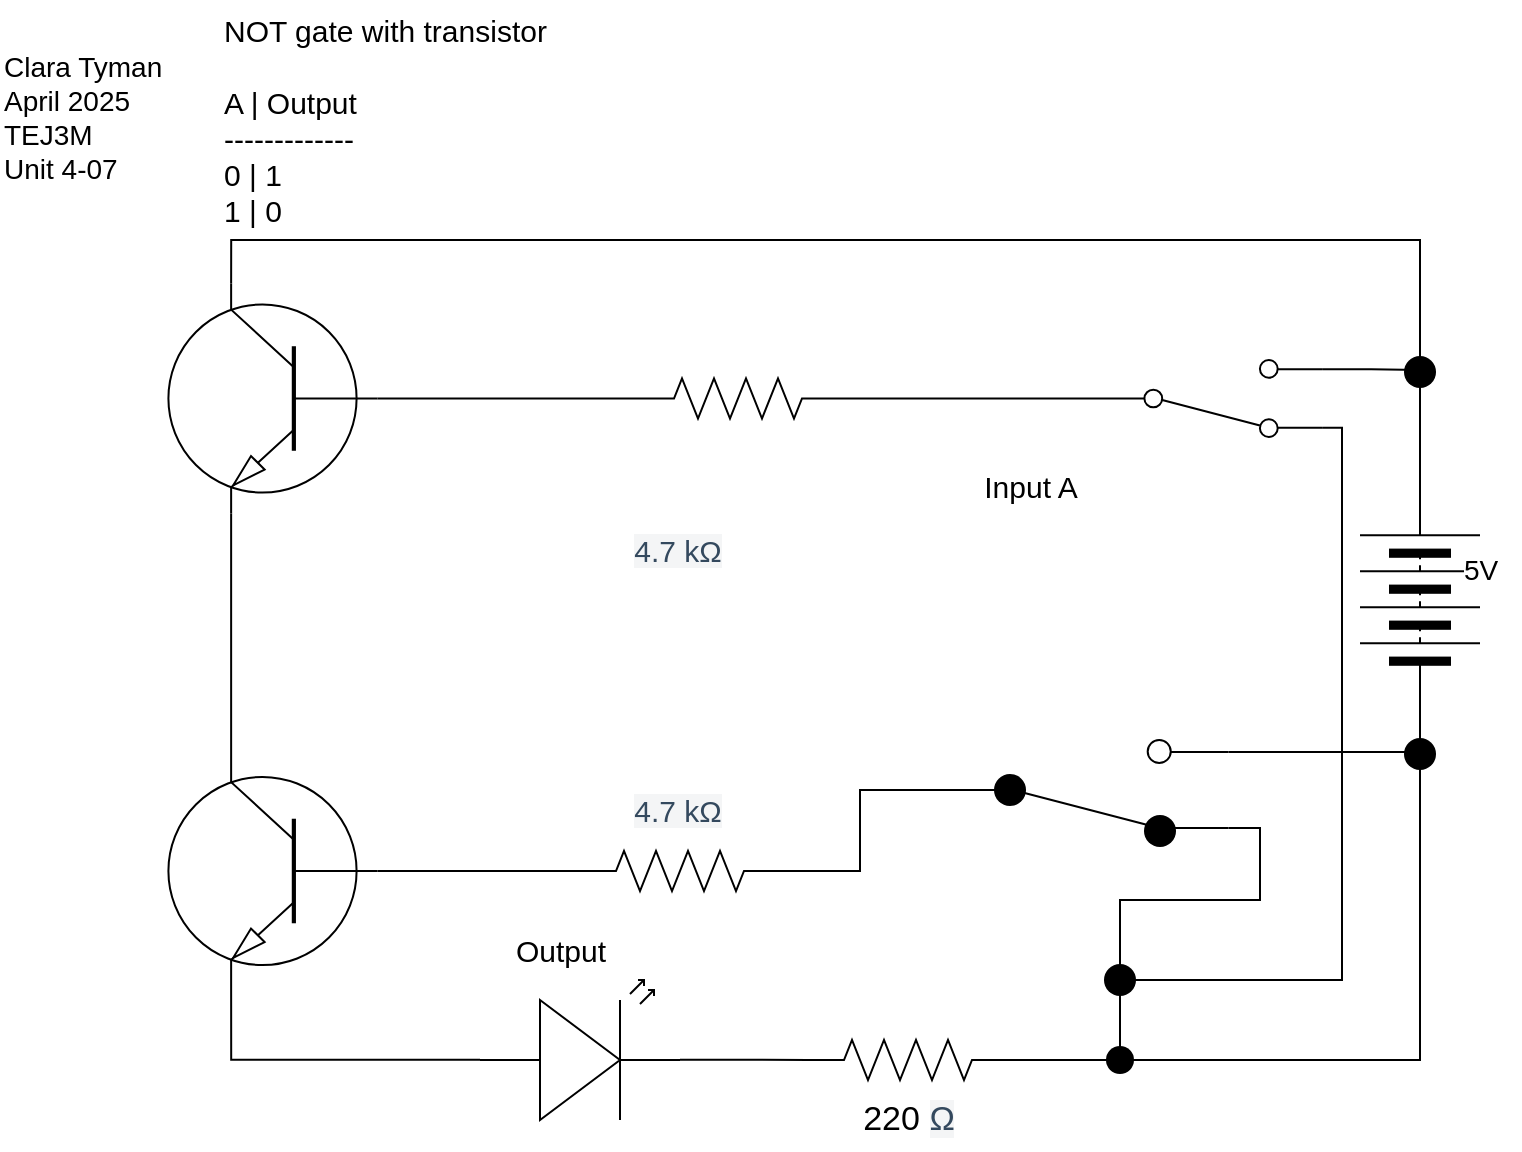 <mxfile>
    <diagram id="B0FeTpmq2C1PBKZb8BMy" name="Page-1">
        <mxGraphModel dx="766" dy="613" grid="1" gridSize="10" guides="1" tooltips="1" connect="1" arrows="1" fold="1" page="1" pageScale="1" pageWidth="827" pageHeight="1169" math="0" shadow="0">
            <root>
                <mxCell id="0"/>
                <mxCell id="1" parent="0"/>
                <mxCell id="2" value="" style="pointerEvents=1;verticalLabelPosition=bottom;shadow=0;dashed=0;align=center;html=1;verticalAlign=top;shape=mxgraph.electrical.miscellaneous.batteryStack;direction=north;" vertex="1" parent="1">
                    <mxGeometry x="690" y="260" width="60" height="100" as="geometry"/>
                </mxCell>
                <mxCell id="5" value="" style="verticalLabelPosition=bottom;shadow=0;dashed=0;align=center;html=1;verticalAlign=top;shape=mxgraph.electrical.opto_electronics.led_2;pointerEvents=1;rotation=0;" vertex="1" parent="1">
                    <mxGeometry x="250" y="500" width="100" height="70" as="geometry"/>
                </mxCell>
                <mxCell id="39" style="edgeStyle=orthogonalEdgeStyle;shape=connector;curved=0;rounded=0;html=1;exitX=1;exitY=0.12;exitDx=0;exitDy=0;strokeColor=default;align=center;verticalAlign=middle;fontFamily=Helvetica;fontSize=11;fontColor=default;labelBackgroundColor=default;endArrow=none;endFill=0;" edge="1" parent="1" source="8">
                    <mxGeometry relative="1" as="geometry">
                        <mxPoint x="720" y="195" as="targetPoint"/>
                    </mxGeometry>
                </mxCell>
                <mxCell id="49" style="edgeStyle=orthogonalEdgeStyle;shape=connector;curved=0;rounded=0;html=1;exitX=1;exitY=0.88;exitDx=0;exitDy=0;strokeColor=default;align=center;verticalAlign=middle;fontFamily=Helvetica;fontSize=11;fontColor=default;labelBackgroundColor=default;endArrow=none;endFill=0;" edge="1" parent="1" source="8">
                    <mxGeometry relative="1" as="geometry">
                        <mxPoint x="570" y="500" as="targetPoint"/>
                        <Array as="points">
                            <mxPoint x="681" y="224"/>
                            <mxPoint x="681" y="500"/>
                        </Array>
                    </mxGeometry>
                </mxCell>
                <mxCell id="8" value="" style="html=1;shape=mxgraph.electrical.electro-mechanical.twoWaySwitch;aspect=fixed;elSwitchState=2;fontFamily=Helvetica;fontSize=11;fontColor=default;labelBackgroundColor=default;flipV=1;" vertex="1" parent="1">
                    <mxGeometry x="560" y="190" width="111.06" height="38.5" as="geometry"/>
                </mxCell>
                <mxCell id="9" value="" style="shape=waypoint;sketch=0;size=6;pointerEvents=1;points=[];fillColor=none;resizable=0;rotatable=0;perimeter=centerPerimeter;snapToPoint=1;fontFamily=Helvetica;fontSize=11;fontColor=default;labelBackgroundColor=default;strokeWidth=5;" vertex="1" parent="1">
                    <mxGeometry x="560" y="530" width="20" height="20" as="geometry"/>
                </mxCell>
                <mxCell id="14" value="&lt;font style=&quot;font-size: 17px;&quot;&gt;220&amp;nbsp;&lt;span style=&quot;color: rgb(52, 73, 94); font-family: ArtifaktElement-Medium, sans-serif; text-align: left; text-wrap-mode: wrap; background-color: rgb(244, 245, 246);&quot;&gt;Ω&lt;/span&gt;&lt;/font&gt;" style="text;html=1;align=center;verticalAlign=middle;resizable=0;points=[];autosize=1;strokeColor=none;fillColor=none;fontFamily=Helvetica;fontSize=11;fontColor=default;labelBackgroundColor=default;" vertex="1" parent="1">
                    <mxGeometry x="429" y="555" width="70" height="30" as="geometry"/>
                </mxCell>
                <mxCell id="15" value="&lt;font style=&quot;font-size: 15px;&quot;&gt;Input A&lt;/font&gt;" style="text;html=1;align=center;verticalAlign=middle;resizable=0;points=[];autosize=1;strokeColor=none;fillColor=none;fontFamily=Helvetica;fontSize=11;fontColor=default;labelBackgroundColor=default;" vertex="1" parent="1">
                    <mxGeometry x="490" y="237.5" width="70" height="30" as="geometry"/>
                </mxCell>
                <mxCell id="16" value="&lt;font style=&quot;font-size: 14px;&quot;&gt;5V&lt;/font&gt;" style="text;html=1;align=center;verticalAlign=middle;resizable=0;points=[];autosize=1;strokeColor=none;fillColor=none;fontFamily=Helvetica;fontSize=11;fontColor=default;labelBackgroundColor=default;" vertex="1" parent="1">
                    <mxGeometry x="730" y="280" width="40" height="30" as="geometry"/>
                </mxCell>
                <mxCell id="17" value="&lt;span style=&quot;font-size: 15px;&quot;&gt;NOT gate with transistor&lt;/span&gt;&lt;br&gt;&lt;div&gt;&lt;div&gt;&lt;span style=&quot;font-size: 15px;&quot;&gt;&lt;br&gt;&lt;/span&gt;&lt;/div&gt;&lt;div&gt;&lt;span style=&quot;font-size: 15px;&quot;&gt;A | Output&lt;/span&gt;&lt;/div&gt;&lt;div&gt;&lt;span style=&quot;font-size: 15px;&quot;&gt;-------------&lt;/span&gt;&lt;/div&gt;&lt;div&gt;&lt;span style=&quot;font-size: 15px;&quot;&gt;0 | 1&lt;/span&gt;&lt;/div&gt;&lt;div&gt;&lt;span style=&quot;font-size: 15px;&quot;&gt;1 | 0&lt;/span&gt;&lt;/div&gt;&lt;/div&gt;" style="text;html=1;align=left;verticalAlign=middle;resizable=0;points=[];autosize=1;strokeColor=none;fillColor=none;fontFamily=Helvetica;fontSize=11;fontColor=default;labelBackgroundColor=default;" vertex="1" parent="1">
                    <mxGeometry x="120" y="10" width="180" height="120" as="geometry"/>
                </mxCell>
                <mxCell id="18" value="Clara Tyman&#xa;April 2025&#xa;TEJ3M&#xa;Unit 4-07" style="text;align=left;verticalAlign=middle;resizable=0;points=[];autosize=1;strokeColor=none;fillColor=none;fontFamily=Helvetica;fontSize=14;fontColor=default;labelBackgroundColor=default;flipH=1;flipV=1;rotation=0;" vertex="1" parent="1">
                    <mxGeometry x="10" y="28" width="100" height="80" as="geometry"/>
                </mxCell>
                <mxCell id="46" style="edgeStyle=orthogonalEdgeStyle;shape=connector;curved=0;rounded=0;html=1;exitDx=0;exitDy=0;exitPerimeter=0;entryX=0;entryY=0.5;entryDx=0;entryDy=0;strokeColor=default;align=center;verticalAlign=middle;fontFamily=Helvetica;fontSize=11;fontColor=default;labelBackgroundColor=default;endArrow=none;endFill=0;" edge="1" parent="1" source="56" target="2">
                    <mxGeometry relative="1" as="geometry"/>
                </mxCell>
                <mxCell id="21" value="" style="pointerEvents=1;verticalLabelPosition=bottom;shadow=0;dashed=0;align=center;html=1;verticalAlign=top;shape=mxgraph.electrical.resistors.resistor_2;" vertex="1" parent="1">
                    <mxGeometry x="414" y="530" width="100" height="20" as="geometry"/>
                </mxCell>
                <mxCell id="24" value="" style="pointerEvents=1;verticalLabelPosition=bottom;shadow=0;dashed=0;align=center;html=1;verticalAlign=top;shape=mxgraph.electrical.resistors.resistor_2;" vertex="1" parent="1">
                    <mxGeometry x="329" y="199.25" width="100" height="20" as="geometry"/>
                </mxCell>
                <mxCell id="38" style="edgeStyle=orthogonalEdgeStyle;html=1;exitDx=0;exitDy=0;exitPerimeter=0;endArrow=none;endFill=0;rounded=0;curved=0;entryX=1;entryY=0.5;entryDx=0;entryDy=0;" edge="1" parent="1" source="58" target="2">
                    <mxGeometry relative="1" as="geometry">
                        <mxPoint x="620" y="150" as="targetPoint"/>
                        <Array as="points">
                            <mxPoint x="720" y="130"/>
                        </Array>
                    </mxGeometry>
                </mxCell>
                <mxCell id="26" value="" style="verticalLabelPosition=bottom;shadow=0;dashed=0;align=center;html=1;verticalAlign=top;shape=mxgraph.electrical.transistors.npn_transistor_1;fontFamily=Helvetica;fontSize=11;fontColor=default;labelBackgroundColor=default;rotation=-180;flipV=1;" vertex="1" parent="1">
                    <mxGeometry x="80" y="151.75" width="132.95" height="115" as="geometry"/>
                </mxCell>
                <mxCell id="28" value="&lt;span style=&quot;color: rgb(52, 73, 94); font-family: ArtifaktElement-Medium, sans-serif; font-size: 15px; text-align: left; text-wrap-mode: wrap; background-color: rgb(244, 245, 246);&quot;&gt;4.7 kΩ&lt;/span&gt;&amp;nbsp;" style="text;html=1;align=center;verticalAlign=middle;resizable=0;points=[];autosize=1;strokeColor=none;fillColor=none;fontFamily=Helvetica;fontSize=11;fontColor=default;labelBackgroundColor=default;" vertex="1" parent="1">
                    <mxGeometry x="315" y="270" width="70" height="30" as="geometry"/>
                </mxCell>
                <mxCell id="29" value="Output" style="text;html=1;align=center;verticalAlign=middle;resizable=0;points=[];autosize=1;strokeColor=none;fillColor=none;fontFamily=Helvetica;fontSize=15;fontColor=default;labelBackgroundColor=default;" vertex="1" parent="1">
                    <mxGeometry x="255" y="470" width="70" height="30" as="geometry"/>
                </mxCell>
                <mxCell id="34" value="" style="verticalLabelPosition=bottom;shadow=0;dashed=0;align=center;html=1;verticalAlign=top;shape=mxgraph.electrical.transistors.npn_transistor_1;fontFamily=Helvetica;fontSize=11;fontColor=default;labelBackgroundColor=default;rotation=-180;flipV=1;" vertex="1" parent="1">
                    <mxGeometry x="80" y="388" width="132.95" height="115" as="geometry"/>
                </mxCell>
                <mxCell id="52" style="edgeStyle=orthogonalEdgeStyle;shape=connector;curved=0;rounded=0;html=1;exitX=1;exitY=0.5;exitDx=0;exitDy=0;exitPerimeter=0;entryX=0;entryY=0.5;entryDx=0;entryDy=0;strokeColor=default;align=center;verticalAlign=middle;fontFamily=Helvetica;fontSize=11;fontColor=default;labelBackgroundColor=default;endArrow=none;endFill=0;" edge="1" parent="1" source="35" target="36">
                    <mxGeometry relative="1" as="geometry"/>
                </mxCell>
                <mxCell id="35" value="" style="pointerEvents=1;verticalLabelPosition=bottom;shadow=0;dashed=0;align=center;html=1;verticalAlign=top;shape=mxgraph.electrical.resistors.resistor_2;" vertex="1" parent="1">
                    <mxGeometry x="300" y="435.5" width="100" height="20" as="geometry"/>
                </mxCell>
                <mxCell id="50" style="edgeStyle=orthogonalEdgeStyle;shape=connector;curved=0;rounded=0;html=1;exitX=1;exitY=0.12;exitDx=0;exitDy=0;strokeColor=default;align=center;verticalAlign=middle;fontFamily=Helvetica;fontSize=11;fontColor=default;labelBackgroundColor=default;endArrow=none;endFill=0;" edge="1" parent="1" source="36">
                    <mxGeometry relative="1" as="geometry">
                        <mxPoint x="720" y="386" as="targetPoint"/>
                    </mxGeometry>
                </mxCell>
                <mxCell id="36" value="" style="html=1;shape=mxgraph.electrical.electro-mechanical.twoWaySwitch;aspect=fixed;elSwitchState=2;fontFamily=Helvetica;fontSize=11;fontColor=default;labelBackgroundColor=default;flipV=1;" vertex="1" parent="1">
                    <mxGeometry x="480.0" y="380" width="144.23" height="50" as="geometry"/>
                </mxCell>
                <mxCell id="37" value="&lt;span style=&quot;color: rgb(52, 73, 94); font-family: ArtifaktElement-Medium, sans-serif; font-size: 15px; text-align: left; text-wrap-mode: wrap; background-color: rgb(244, 245, 246);&quot;&gt;4.7 kΩ&lt;/span&gt;&amp;nbsp;" style="text;html=1;align=center;verticalAlign=middle;resizable=0;points=[];autosize=1;strokeColor=none;fillColor=none;fontFamily=Helvetica;fontSize=11;fontColor=default;labelBackgroundColor=default;" vertex="1" parent="1">
                    <mxGeometry x="315" y="400" width="70" height="30" as="geometry"/>
                </mxCell>
                <mxCell id="40" style="edgeStyle=orthogonalEdgeStyle;shape=connector;curved=0;rounded=0;html=1;exitX=0;exitY=0.5;exitDx=0;exitDy=0;entryX=1;entryY=0.5;entryDx=0;entryDy=0;entryPerimeter=0;strokeColor=default;align=center;verticalAlign=middle;fontFamily=Helvetica;fontSize=11;fontColor=default;labelBackgroundColor=default;endArrow=none;endFill=0;" edge="1" parent="1" source="8" target="24">
                    <mxGeometry relative="1" as="geometry"/>
                </mxCell>
                <mxCell id="41" style="edgeStyle=orthogonalEdgeStyle;shape=connector;curved=0;rounded=0;html=1;exitX=0;exitY=0.5;exitDx=0;exitDy=0;exitPerimeter=0;entryX=0;entryY=0.5;entryDx=0;entryDy=0;entryPerimeter=0;strokeColor=default;align=center;verticalAlign=middle;fontFamily=Helvetica;fontSize=11;fontColor=default;labelBackgroundColor=default;endArrow=none;endFill=0;" edge="1" parent="1" source="24" target="26">
                    <mxGeometry relative="1" as="geometry"/>
                </mxCell>
                <mxCell id="42" style="edgeStyle=orthogonalEdgeStyle;shape=connector;curved=0;rounded=0;html=1;exitX=0.7;exitY=1;exitDx=0;exitDy=0;exitPerimeter=0;entryX=0.7;entryY=0;entryDx=0;entryDy=0;entryPerimeter=0;strokeColor=default;align=center;verticalAlign=middle;fontFamily=Helvetica;fontSize=11;fontColor=default;labelBackgroundColor=default;endArrow=none;endFill=0;" edge="1" parent="1" source="26" target="34">
                    <mxGeometry relative="1" as="geometry"/>
                </mxCell>
                <mxCell id="44" style="edgeStyle=orthogonalEdgeStyle;shape=connector;curved=0;rounded=0;html=1;exitX=0.7;exitY=1;exitDx=0;exitDy=0;exitPerimeter=0;entryX=0;entryY=0.57;entryDx=0;entryDy=0;entryPerimeter=0;strokeColor=default;align=center;verticalAlign=middle;fontFamily=Helvetica;fontSize=11;fontColor=default;labelBackgroundColor=default;endArrow=none;endFill=0;" edge="1" parent="1" source="34" target="5">
                    <mxGeometry relative="1" as="geometry"/>
                </mxCell>
                <mxCell id="45" style="edgeStyle=orthogonalEdgeStyle;shape=connector;curved=0;rounded=0;html=1;exitX=1;exitY=0.57;exitDx=0;exitDy=0;exitPerimeter=0;entryX=0;entryY=0.5;entryDx=0;entryDy=0;entryPerimeter=0;strokeColor=default;align=center;verticalAlign=middle;fontFamily=Helvetica;fontSize=11;fontColor=default;labelBackgroundColor=default;endArrow=none;endFill=0;" edge="1" parent="1" source="5" target="21">
                    <mxGeometry relative="1" as="geometry"/>
                </mxCell>
                <mxCell id="47" style="edgeStyle=orthogonalEdgeStyle;shape=connector;curved=0;rounded=0;html=1;exitDx=0;exitDy=0;entryX=0.403;entryY=0.191;entryDx=0;entryDy=0;entryPerimeter=0;strokeColor=default;align=center;verticalAlign=middle;fontFamily=Helvetica;fontSize=11;fontColor=default;labelBackgroundColor=default;endArrow=none;endFill=0;" edge="1" parent="1" source="54" target="9">
                    <mxGeometry relative="1" as="geometry">
                        <Array as="points">
                            <mxPoint x="570" y="460"/>
                        </Array>
                    </mxGeometry>
                </mxCell>
                <mxCell id="51" style="edgeStyle=orthogonalEdgeStyle;shape=connector;curved=0;rounded=0;html=1;exitX=0;exitY=0.5;exitDx=0;exitDy=0;exitPerimeter=0;entryX=0;entryY=0.5;entryDx=0;entryDy=0;entryPerimeter=0;strokeColor=default;align=center;verticalAlign=middle;fontFamily=Helvetica;fontSize=11;fontColor=default;labelBackgroundColor=default;endArrow=none;endFill=0;" edge="1" parent="1" source="34" target="35">
                    <mxGeometry relative="1" as="geometry"/>
                </mxCell>
                <mxCell id="55" value="" style="edgeStyle=orthogonalEdgeStyle;shape=connector;curved=0;rounded=0;html=1;exitX=1;exitY=0.88;exitDx=0;exitDy=0;entryDx=0;entryDy=0;entryPerimeter=0;strokeColor=default;align=center;verticalAlign=middle;fontFamily=Helvetica;fontSize=11;fontColor=default;labelBackgroundColor=default;endArrow=none;endFill=0;" edge="1" parent="1" source="36" target="54">
                    <mxGeometry relative="1" as="geometry">
                        <mxPoint x="624" y="424" as="sourcePoint"/>
                        <mxPoint x="570" y="540" as="targetPoint"/>
                        <Array as="points">
                            <mxPoint x="640" y="424"/>
                            <mxPoint x="640" y="460"/>
                        </Array>
                    </mxGeometry>
                </mxCell>
                <mxCell id="54" value="" style="shape=waypoint;sketch=0;size=6;pointerEvents=1;points=[];fillColor=none;resizable=0;rotatable=0;perimeter=centerPerimeter;snapToPoint=1;fontFamily=Helvetica;fontSize=12;fontColor=default;labelBackgroundColor=default;strokeWidth=6;" vertex="1" parent="1">
                    <mxGeometry x="560" y="490" width="20" height="20" as="geometry"/>
                </mxCell>
                <mxCell id="57" value="" style="edgeStyle=orthogonalEdgeStyle;shape=connector;curved=0;rounded=0;html=1;exitX=1;exitY=0.5;exitDx=0;exitDy=0;exitPerimeter=0;entryDx=0;entryDy=0;strokeColor=default;align=center;verticalAlign=middle;fontFamily=Helvetica;fontSize=11;fontColor=default;labelBackgroundColor=default;endArrow=none;endFill=0;" edge="1" parent="1" source="21" target="56">
                    <mxGeometry relative="1" as="geometry">
                        <mxPoint x="514" y="540" as="sourcePoint"/>
                        <mxPoint x="720" y="360" as="targetPoint"/>
                    </mxGeometry>
                </mxCell>
                <mxCell id="56" value="" style="shape=waypoint;sketch=0;size=6;pointerEvents=1;points=[];fillColor=none;resizable=0;rotatable=0;perimeter=centerPerimeter;snapToPoint=1;fontFamily=Helvetica;fontSize=12;fontColor=default;labelBackgroundColor=default;strokeWidth=6;" vertex="1" parent="1">
                    <mxGeometry x="710" y="377" width="20" height="20" as="geometry"/>
                </mxCell>
                <mxCell id="59" value="" style="edgeStyle=orthogonalEdgeStyle;html=1;exitX=0.7;exitY=0;exitDx=0;exitDy=0;exitPerimeter=0;endArrow=none;endFill=0;rounded=0;curved=0;entryDx=0;entryDy=0;" edge="1" parent="1" source="26" target="58">
                    <mxGeometry relative="1" as="geometry">
                        <mxPoint x="720" y="260" as="targetPoint"/>
                        <mxPoint x="126" y="152" as="sourcePoint"/>
                        <Array as="points">
                            <mxPoint x="126" y="130"/>
                        </Array>
                    </mxGeometry>
                </mxCell>
                <mxCell id="58" value="" style="shape=waypoint;sketch=0;size=6;pointerEvents=1;points=[];fillColor=none;resizable=0;rotatable=0;perimeter=centerPerimeter;snapToPoint=1;fontFamily=Helvetica;fontSize=12;fontColor=default;labelBackgroundColor=default;strokeWidth=6;" vertex="1" parent="1">
                    <mxGeometry x="710" y="186" width="20" height="20" as="geometry"/>
                </mxCell>
                <mxCell id="60" value="" style="shape=waypoint;sketch=0;size=6;pointerEvents=1;points=[];fillColor=none;resizable=0;rotatable=0;perimeter=centerPerimeter;snapToPoint=1;fontFamily=Helvetica;fontSize=12;fontColor=default;labelBackgroundColor=default;strokeWidth=6;" vertex="1" parent="1">
                    <mxGeometry x="580" y="415.5" width="20" height="20" as="geometry"/>
                </mxCell>
                <mxCell id="61" value="" style="shape=waypoint;sketch=0;size=6;pointerEvents=1;points=[];fillColor=none;resizable=0;rotatable=0;perimeter=centerPerimeter;snapToPoint=1;fontFamily=Helvetica;fontSize=12;fontColor=default;labelBackgroundColor=default;strokeWidth=6;" vertex="1" parent="1">
                    <mxGeometry x="505" y="395" width="20" height="20" as="geometry"/>
                </mxCell>
            </root>
        </mxGraphModel>
    </diagram>
</mxfile>